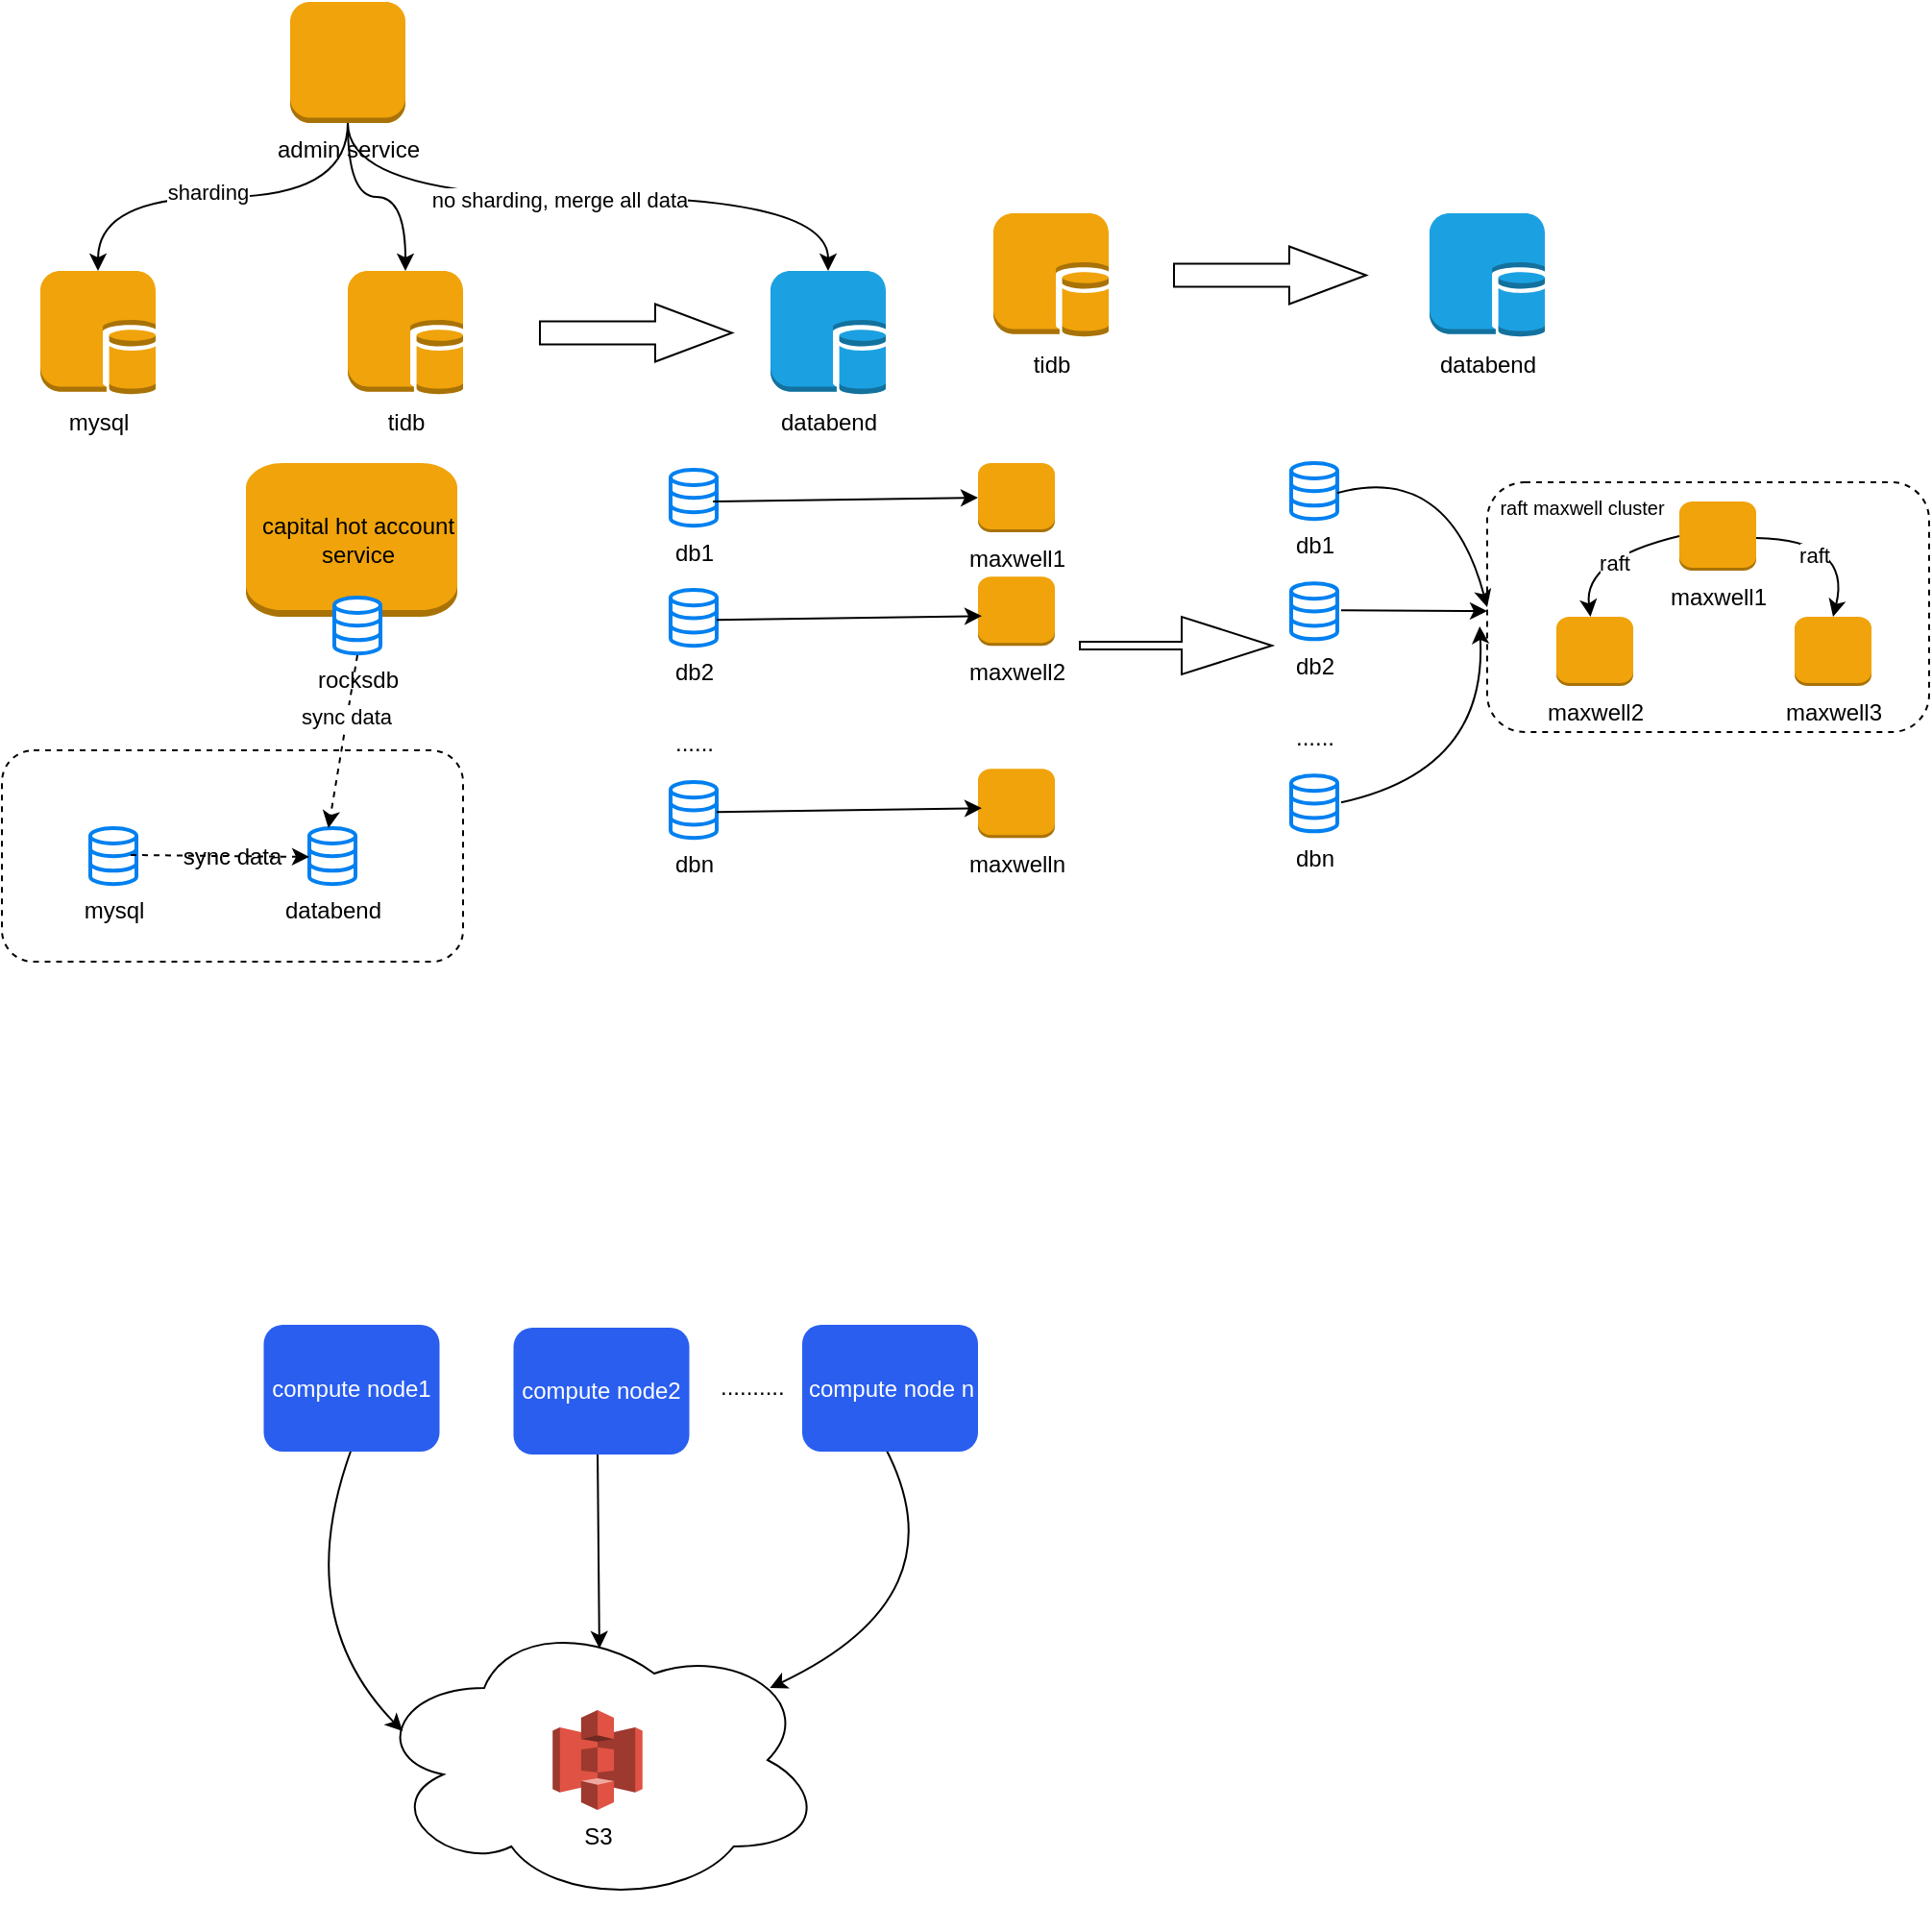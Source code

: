 <mxfile version="22.1.5" type="github">
  <diagram name="第 1 页" id="1BEC1NTxo78naEWhqVpl">
    <mxGraphModel dx="858" dy="509" grid="1" gridSize="10" guides="1" tooltips="1" connect="1" arrows="1" fold="1" page="1" pageScale="1" pageWidth="827" pageHeight="1169" math="0" shadow="0">
      <root>
        <mxCell id="0" />
        <mxCell id="1" parent="0" />
        <mxCell id="iMVuX8X0MwT_ZD3ftQ2W-7" style="edgeStyle=orthogonalEdgeStyle;orthogonalLoop=1;jettySize=auto;html=1;exitX=0.5;exitY=1;exitDx=0;exitDy=0;exitPerimeter=0;curved=1;" parent="1" source="iMVuX8X0MwT_ZD3ftQ2W-3" target="iMVuX8X0MwT_ZD3ftQ2W-4" edge="1">
          <mxGeometry relative="1" as="geometry" />
        </mxCell>
        <mxCell id="iMVuX8X0MwT_ZD3ftQ2W-28" value="sharding" style="edgeLabel;html=1;align=center;verticalAlign=middle;resizable=0;points=[];" parent="iMVuX8X0MwT_ZD3ftQ2W-7" vertex="1" connectable="0">
          <mxGeometry x="0.087" y="-3" relative="1" as="geometry">
            <mxPoint x="1" as="offset" />
          </mxGeometry>
        </mxCell>
        <mxCell id="iMVuX8X0MwT_ZD3ftQ2W-9" style="edgeStyle=orthogonalEdgeStyle;orthogonalLoop=1;jettySize=auto;html=1;exitX=0.5;exitY=1;exitDx=0;exitDy=0;exitPerimeter=0;curved=1;" parent="1" source="iMVuX8X0MwT_ZD3ftQ2W-3" target="iMVuX8X0MwT_ZD3ftQ2W-5" edge="1">
          <mxGeometry relative="1" as="geometry" />
        </mxCell>
        <mxCell id="iMVuX8X0MwT_ZD3ftQ2W-29" value="no sharding, merge all data" style="edgeLabel;html=1;align=center;verticalAlign=middle;resizable=0;points=[];" parent="iMVuX8X0MwT_ZD3ftQ2W-9" vertex="1" connectable="0">
          <mxGeometry x="-0.098" relative="1" as="geometry">
            <mxPoint x="1" y="1" as="offset" />
          </mxGeometry>
        </mxCell>
        <mxCell id="iMVuX8X0MwT_ZD3ftQ2W-3" value="admin service" style="outlineConnect=0;dashed=0;verticalLabelPosition=bottom;verticalAlign=top;align=center;html=1;shape=mxgraph.aws3.instance;fillColor=#f0a30a;fontColor=#000000;strokeColor=#BD7000;" parent="1" vertex="1">
          <mxGeometry x="150" y="20" width="60" height="63" as="geometry" />
        </mxCell>
        <mxCell id="iMVuX8X0MwT_ZD3ftQ2W-4" value="mysql" style="outlineConnect=0;dashed=0;verticalLabelPosition=bottom;verticalAlign=top;align=center;html=1;shape=mxgraph.aws3.db_on_instance;fillColor=#f0a30a;fontColor=#000000;strokeColor=#BD7000;" parent="1" vertex="1">
          <mxGeometry x="20" y="160" width="60" height="64.5" as="geometry" />
        </mxCell>
        <mxCell id="iMVuX8X0MwT_ZD3ftQ2W-5" value="databend" style="outlineConnect=0;dashed=0;verticalLabelPosition=bottom;verticalAlign=top;align=center;html=1;shape=mxgraph.aws3.db_on_instance;fillColor=#1ba1e2;fontColor=#000000;strokeColor=#006EAF;" parent="1" vertex="1">
          <mxGeometry x="400" y="160" width="60" height="64.5" as="geometry" />
        </mxCell>
        <mxCell id="iMVuX8X0MwT_ZD3ftQ2W-6" value="tidb" style="outlineConnect=0;dashed=0;verticalLabelPosition=bottom;verticalAlign=top;align=center;html=1;shape=mxgraph.aws3.db_on_instance;fillColor=#f0a30a;fontColor=#000000;strokeColor=#BD7000;" parent="1" vertex="1">
          <mxGeometry x="180" y="160" width="60" height="64.5" as="geometry" />
        </mxCell>
        <mxCell id="iMVuX8X0MwT_ZD3ftQ2W-8" style="edgeStyle=orthogonalEdgeStyle;orthogonalLoop=1;jettySize=auto;html=1;exitX=0.5;exitY=1;exitDx=0;exitDy=0;exitPerimeter=0;entryX=0.5;entryY=0;entryDx=0;entryDy=0;entryPerimeter=0;curved=1;" parent="1" source="iMVuX8X0MwT_ZD3ftQ2W-3" target="iMVuX8X0MwT_ZD3ftQ2W-6" edge="1">
          <mxGeometry relative="1" as="geometry" />
        </mxCell>
        <mxCell id="iMVuX8X0MwT_ZD3ftQ2W-10" value="" style="html=1;shadow=0;dashed=0;align=center;verticalAlign=middle;shape=mxgraph.arrows2.arrow;dy=0.6;dx=40;notch=0;" parent="1" vertex="1">
          <mxGeometry x="280" y="177.25" width="100" height="30" as="geometry" />
        </mxCell>
        <mxCell id="iMVuX8X0MwT_ZD3ftQ2W-11" value="tidb" style="outlineConnect=0;dashed=0;verticalLabelPosition=bottom;verticalAlign=top;align=center;html=1;shape=mxgraph.aws3.db_on_instance;fillColor=#f0a30a;fontColor=#000000;strokeColor=#BD7000;" parent="1" vertex="1">
          <mxGeometry x="516" y="130" width="60" height="64.5" as="geometry" />
        </mxCell>
        <mxCell id="iMVuX8X0MwT_ZD3ftQ2W-12" value="" style="html=1;shadow=0;dashed=0;align=center;verticalAlign=middle;shape=mxgraph.arrows2.arrow;dy=0.6;dx=40;notch=0;" parent="1" vertex="1">
          <mxGeometry x="610" y="147.25" width="100" height="30" as="geometry" />
        </mxCell>
        <mxCell id="iMVuX8X0MwT_ZD3ftQ2W-13" value="databend" style="outlineConnect=0;dashed=0;verticalLabelPosition=bottom;verticalAlign=top;align=center;html=1;shape=mxgraph.aws3.db_on_instance;fillColor=#1ba1e2;fontColor=#000000;strokeColor=#006EAF;" parent="1" vertex="1">
          <mxGeometry x="743" y="130" width="60" height="64.5" as="geometry" />
        </mxCell>
        <mxCell id="iMVuX8X0MwT_ZD3ftQ2W-18" value="" style="outlineConnect=0;dashed=0;verticalLabelPosition=bottom;verticalAlign=top;align=center;html=1;shape=mxgraph.aws3.instance;fillColor=#f0a30a;fontColor=#000000;strokeColor=#BD7000;" parent="1" vertex="1">
          <mxGeometry x="127" y="260" width="110" height="80" as="geometry" />
        </mxCell>
        <mxCell id="iMVuX8X0MwT_ZD3ftQ2W-20" value="rocksdb" style="html=1;verticalLabelPosition=bottom;align=center;labelBackgroundColor=#ffffff;verticalAlign=top;strokeWidth=2;strokeColor=#0080F0;shadow=0;dashed=0;shape=mxgraph.ios7.icons.data;" parent="1" vertex="1">
          <mxGeometry x="173" y="330" width="24" height="29.1" as="geometry" />
        </mxCell>
        <mxCell id="iMVuX8X0MwT_ZD3ftQ2W-21" value="sync data" style="rounded=1;whiteSpace=wrap;html=1;dashed=1;" parent="1" vertex="1">
          <mxGeometry y="409.55" width="240" height="110" as="geometry" />
        </mxCell>
        <mxCell id="iMVuX8X0MwT_ZD3ftQ2W-22" value="mysql" style="html=1;verticalLabelPosition=bottom;align=center;labelBackgroundColor=#ffffff;verticalAlign=top;strokeWidth=2;strokeColor=#0080F0;shadow=0;dashed=0;shape=mxgraph.ios7.icons.data;" parent="1" vertex="1">
          <mxGeometry x="46" y="450" width="24" height="29.1" as="geometry" />
        </mxCell>
        <mxCell id="iMVuX8X0MwT_ZD3ftQ2W-23" value="databend" style="html=1;verticalLabelPosition=bottom;align=center;labelBackgroundColor=#ffffff;verticalAlign=top;strokeWidth=2;strokeColor=#0080F0;shadow=0;dashed=0;shape=mxgraph.ios7.icons.data;" parent="1" vertex="1">
          <mxGeometry x="160" y="450" width="24" height="29.1" as="geometry" />
        </mxCell>
        <mxCell id="iMVuX8X0MwT_ZD3ftQ2W-24" value="" style="endArrow=classic;html=1;rounded=0;entryX=0;entryY=0.515;entryDx=0;entryDy=0;entryPerimeter=0;exitX=0.875;exitY=0.481;exitDx=0;exitDy=0;exitPerimeter=0;dashed=1;" parent="1" source="iMVuX8X0MwT_ZD3ftQ2W-22" target="iMVuX8X0MwT_ZD3ftQ2W-23" edge="1">
          <mxGeometry width="50" height="50" relative="1" as="geometry">
            <mxPoint x="70" y="470" as="sourcePoint" />
            <mxPoint x="120" y="420" as="targetPoint" />
          </mxGeometry>
        </mxCell>
        <mxCell id="iMVuX8X0MwT_ZD3ftQ2W-25" value="capital hot account &lt;br&gt;service" style="text;html=1;align=center;verticalAlign=middle;resizable=0;points=[];autosize=1;strokeColor=none;fillColor=none;" parent="1" vertex="1">
          <mxGeometry x="125" y="280" width="120" height="40" as="geometry" />
        </mxCell>
        <mxCell id="iMVuX8X0MwT_ZD3ftQ2W-26" value="" style="endArrow=classic;html=1;entryX=0.708;entryY=0.368;entryDx=0;entryDy=0;entryPerimeter=0;dashed=1;curved=1;" parent="1" target="iMVuX8X0MwT_ZD3ftQ2W-21" edge="1">
          <mxGeometry width="50" height="50" relative="1" as="geometry">
            <mxPoint x="185" y="360" as="sourcePoint" />
            <mxPoint x="310" y="340" as="targetPoint" />
          </mxGeometry>
        </mxCell>
        <mxCell id="iMVuX8X0MwT_ZD3ftQ2W-27" value="sync data" style="edgeLabel;html=1;align=center;verticalAlign=middle;resizable=0;points=[];" parent="iMVuX8X0MwT_ZD3ftQ2W-26" vertex="1" connectable="0">
          <mxGeometry x="-0.287" y="-1" relative="1" as="geometry">
            <mxPoint as="offset" />
          </mxGeometry>
        </mxCell>
        <mxCell id="iMVuX8X0MwT_ZD3ftQ2W-30" value="db1" style="html=1;verticalLabelPosition=bottom;align=center;labelBackgroundColor=#ffffff;verticalAlign=top;strokeWidth=2;strokeColor=#0080F0;shadow=0;dashed=0;shape=mxgraph.ios7.icons.data;" parent="1" vertex="1">
          <mxGeometry x="348" y="263.48" width="24" height="29.1" as="geometry" />
        </mxCell>
        <mxCell id="iMVuX8X0MwT_ZD3ftQ2W-31" value="db2" style="html=1;verticalLabelPosition=bottom;align=center;labelBackgroundColor=#ffffff;verticalAlign=top;strokeWidth=2;strokeColor=#0080F0;shadow=0;dashed=0;shape=mxgraph.ios7.icons.data;" parent="1" vertex="1">
          <mxGeometry x="348" y="326.05" width="24" height="29.1" as="geometry" />
        </mxCell>
        <mxCell id="iMVuX8X0MwT_ZD3ftQ2W-32" value="dbn" style="html=1;verticalLabelPosition=bottom;align=center;labelBackgroundColor=#ffffff;verticalAlign=top;strokeWidth=2;strokeColor=#0080F0;shadow=0;dashed=0;shape=mxgraph.ios7.icons.data;" parent="1" vertex="1">
          <mxGeometry x="348" y="426.05" width="24" height="29.1" as="geometry" />
        </mxCell>
        <mxCell id="iMVuX8X0MwT_ZD3ftQ2W-33" value="......" style="text;html=1;align=center;verticalAlign=middle;resizable=0;points=[];autosize=1;strokeColor=none;fillColor=none;" parent="1" vertex="1">
          <mxGeometry x="340" y="391.05" width="40" height="30" as="geometry" />
        </mxCell>
        <mxCell id="iMVuX8X0MwT_ZD3ftQ2W-34" value="maxwell1" style="outlineConnect=0;dashed=0;verticalLabelPosition=bottom;verticalAlign=top;align=center;html=1;shape=mxgraph.aws3.instance;fillColor=#f0a30a;fontColor=#000000;strokeColor=#BD7000;" parent="1" vertex="1">
          <mxGeometry x="508" y="260" width="40" height="36.05" as="geometry" />
        </mxCell>
        <mxCell id="iMVuX8X0MwT_ZD3ftQ2W-35" value="maxwell2" style="outlineConnect=0;dashed=0;verticalLabelPosition=bottom;verticalAlign=top;align=center;html=1;shape=mxgraph.aws3.instance;fillColor=#f0a30a;fontColor=#000000;strokeColor=#BD7000;" parent="1" vertex="1">
          <mxGeometry x="508" y="319.1" width="40" height="36.05" as="geometry" />
        </mxCell>
        <mxCell id="iMVuX8X0MwT_ZD3ftQ2W-36" value="maxwelln" style="outlineConnect=0;dashed=0;verticalLabelPosition=bottom;verticalAlign=top;align=center;html=1;shape=mxgraph.aws3.instance;fillColor=#f0a30a;fontColor=#000000;strokeColor=#BD7000;" parent="1" vertex="1">
          <mxGeometry x="508" y="419.1" width="40" height="36.05" as="geometry" />
        </mxCell>
        <mxCell id="iMVuX8X0MwT_ZD3ftQ2W-38" value="" style="endArrow=classic;html=1;rounded=0;exitX=0.917;exitY=0.569;exitDx=0;exitDy=0;exitPerimeter=0;entryX=0;entryY=0.5;entryDx=0;entryDy=0;entryPerimeter=0;" parent="1" source="iMVuX8X0MwT_ZD3ftQ2W-30" target="iMVuX8X0MwT_ZD3ftQ2W-34" edge="1">
          <mxGeometry width="50" height="50" relative="1" as="geometry">
            <mxPoint x="448" y="266.05" as="sourcePoint" />
            <mxPoint x="498" y="216.05" as="targetPoint" />
          </mxGeometry>
        </mxCell>
        <mxCell id="iMVuX8X0MwT_ZD3ftQ2W-39" value="" style="endArrow=classic;html=1;rounded=0;exitX=0.917;exitY=0.569;exitDx=0;exitDy=0;exitPerimeter=0;entryX=0;entryY=0.5;entryDx=0;entryDy=0;entryPerimeter=0;" parent="1" edge="1">
          <mxGeometry width="50" height="50" relative="1" as="geometry">
            <mxPoint x="372" y="341.6" as="sourcePoint" />
            <mxPoint x="510" y="339.6" as="targetPoint" />
          </mxGeometry>
        </mxCell>
        <mxCell id="iMVuX8X0MwT_ZD3ftQ2W-40" value="" style="endArrow=classic;html=1;rounded=0;exitX=0.917;exitY=0.569;exitDx=0;exitDy=0;exitPerimeter=0;entryX=0;entryY=0.5;entryDx=0;entryDy=0;entryPerimeter=0;" parent="1" edge="1">
          <mxGeometry width="50" height="50" relative="1" as="geometry">
            <mxPoint x="372" y="441.6" as="sourcePoint" />
            <mxPoint x="510" y="439.6" as="targetPoint" />
          </mxGeometry>
        </mxCell>
        <mxCell id="iMVuX8X0MwT_ZD3ftQ2W-41" value="db1" style="html=1;verticalLabelPosition=bottom;align=center;labelBackgroundColor=#ffffff;verticalAlign=top;strokeWidth=2;strokeColor=#0080F0;shadow=0;dashed=0;shape=mxgraph.ios7.icons.data;" parent="1" vertex="1">
          <mxGeometry x="671" y="260" width="24" height="29.1" as="geometry" />
        </mxCell>
        <mxCell id="iMVuX8X0MwT_ZD3ftQ2W-42" value="db2" style="html=1;verticalLabelPosition=bottom;align=center;labelBackgroundColor=#ffffff;verticalAlign=top;strokeWidth=2;strokeColor=#0080F0;shadow=0;dashed=0;shape=mxgraph.ios7.icons.data;" parent="1" vertex="1">
          <mxGeometry x="671" y="322.57" width="24" height="29.1" as="geometry" />
        </mxCell>
        <mxCell id="iMVuX8X0MwT_ZD3ftQ2W-43" value="dbn" style="html=1;verticalLabelPosition=bottom;align=center;labelBackgroundColor=#ffffff;verticalAlign=top;strokeWidth=2;strokeColor=#0080F0;shadow=0;dashed=0;shape=mxgraph.ios7.icons.data;" parent="1" vertex="1">
          <mxGeometry x="671" y="422.57" width="24" height="29.1" as="geometry" />
        </mxCell>
        <mxCell id="iMVuX8X0MwT_ZD3ftQ2W-44" value="......" style="text;html=1;align=center;verticalAlign=middle;resizable=0;points=[];autosize=1;strokeColor=none;fillColor=none;" parent="1" vertex="1">
          <mxGeometry x="663" y="387.57" width="40" height="30" as="geometry" />
        </mxCell>
        <mxCell id="iMVuX8X0MwT_ZD3ftQ2W-45" value="" style="rounded=1;whiteSpace=wrap;html=1;dashed=1;" parent="1" vertex="1">
          <mxGeometry x="773" y="270" width="230" height="130" as="geometry" />
        </mxCell>
        <mxCell id="iMVuX8X0MwT_ZD3ftQ2W-46" value="maxwell1" style="outlineConnect=0;dashed=0;verticalLabelPosition=bottom;verticalAlign=top;align=center;html=1;shape=mxgraph.aws3.instance;fillColor=#f0a30a;fontColor=#000000;strokeColor=#BD7000;" parent="1" vertex="1">
          <mxGeometry x="873" y="280" width="40" height="36.05" as="geometry" />
        </mxCell>
        <mxCell id="iMVuX8X0MwT_ZD3ftQ2W-47" value="maxwell2" style="outlineConnect=0;dashed=0;verticalLabelPosition=bottom;verticalAlign=top;align=center;html=1;shape=mxgraph.aws3.instance;fillColor=#f0a30a;fontColor=#000000;strokeColor=#BD7000;" parent="1" vertex="1">
          <mxGeometry x="809" y="340" width="40" height="36.05" as="geometry" />
        </mxCell>
        <mxCell id="iMVuX8X0MwT_ZD3ftQ2W-48" value="maxwell3" style="outlineConnect=0;dashed=0;verticalLabelPosition=bottom;verticalAlign=top;align=center;html=1;shape=mxgraph.aws3.instance;fillColor=#f0a30a;fontColor=#000000;strokeColor=#BD7000;" parent="1" vertex="1">
          <mxGeometry x="933" y="340" width="40" height="36.05" as="geometry" />
        </mxCell>
        <mxCell id="iMVuX8X0MwT_ZD3ftQ2W-50" value="" style="endArrow=classic;html=1;exitX=0;exitY=0.5;exitDx=0;exitDy=0;exitPerimeter=0;curved=1;" parent="1" source="iMVuX8X0MwT_ZD3ftQ2W-46" target="iMVuX8X0MwT_ZD3ftQ2W-47" edge="1">
          <mxGeometry width="50" height="50" relative="1" as="geometry">
            <mxPoint x="809" y="232" as="sourcePoint" />
            <mxPoint x="947" y="230" as="targetPoint" />
            <Array as="points">
              <mxPoint x="823" y="310" />
            </Array>
          </mxGeometry>
        </mxCell>
        <mxCell id="iMVuX8X0MwT_ZD3ftQ2W-53" value="raft" style="edgeLabel;html=1;align=center;verticalAlign=middle;resizable=0;points=[];" parent="iMVuX8X0MwT_ZD3ftQ2W-50" vertex="1" connectable="0">
          <mxGeometry x="-0.116" y="5" relative="1" as="geometry">
            <mxPoint as="offset" />
          </mxGeometry>
        </mxCell>
        <mxCell id="iMVuX8X0MwT_ZD3ftQ2W-52" value="" style="endArrow=classic;html=1;exitX=0.917;exitY=0.569;exitDx=0;exitDy=0;exitPerimeter=0;entryX=0.5;entryY=0;entryDx=0;entryDy=0;entryPerimeter=0;curved=1;" parent="1" target="iMVuX8X0MwT_ZD3ftQ2W-48" edge="1">
          <mxGeometry width="50" height="50" relative="1" as="geometry">
            <mxPoint x="913" y="299.03" as="sourcePoint" />
            <mxPoint x="1051" y="297.03" as="targetPoint" />
            <Array as="points">
              <mxPoint x="963" y="300" />
            </Array>
          </mxGeometry>
        </mxCell>
        <mxCell id="iMVuX8X0MwT_ZD3ftQ2W-54" value="raft" style="edgeLabel;html=1;align=center;verticalAlign=middle;resizable=0;points=[];" parent="iMVuX8X0MwT_ZD3ftQ2W-52" vertex="1" connectable="0">
          <mxGeometry x="-0.339" y="-8" relative="1" as="geometry">
            <mxPoint as="offset" />
          </mxGeometry>
        </mxCell>
        <mxCell id="iMVuX8X0MwT_ZD3ftQ2W-55" value="" style="endArrow=classic;html=1;exitX=0.917;exitY=0.569;exitDx=0;exitDy=0;exitPerimeter=0;entryX=0;entryY=0.5;entryDx=0;entryDy=0;curved=1;" parent="1" target="iMVuX8X0MwT_ZD3ftQ2W-45" edge="1">
          <mxGeometry width="50" height="50" relative="1" as="geometry">
            <mxPoint x="695" y="275.55" as="sourcePoint" />
            <mxPoint x="833" y="273.55" as="targetPoint" />
            <Array as="points">
              <mxPoint x="753" y="260" />
            </Array>
          </mxGeometry>
        </mxCell>
        <mxCell id="iMVuX8X0MwT_ZD3ftQ2W-56" value="" style="endArrow=classic;html=1;rounded=0;exitX=0.917;exitY=0.569;exitDx=0;exitDy=0;exitPerimeter=0;" parent="1" edge="1">
          <mxGeometry width="50" height="50" relative="1" as="geometry">
            <mxPoint x="697" y="336.62" as="sourcePoint" />
            <mxPoint x="773" y="337" as="targetPoint" />
          </mxGeometry>
        </mxCell>
        <mxCell id="iMVuX8X0MwT_ZD3ftQ2W-57" value="" style="endArrow=classic;html=1;exitX=0.917;exitY=0.569;exitDx=0;exitDy=0;exitPerimeter=0;entryX=-0.017;entryY=0.577;entryDx=0;entryDy=0;entryPerimeter=0;curved=1;" parent="1" target="iMVuX8X0MwT_ZD3ftQ2W-45" edge="1">
          <mxGeometry width="50" height="50" relative="1" as="geometry">
            <mxPoint x="697" y="436.62" as="sourcePoint" />
            <mxPoint x="773" y="437" as="targetPoint" />
            <Array as="points">
              <mxPoint x="773" y="420" />
            </Array>
          </mxGeometry>
        </mxCell>
        <mxCell id="iMVuX8X0MwT_ZD3ftQ2W-58" value="" style="html=1;shadow=0;dashed=0;align=center;verticalAlign=middle;shape=mxgraph.arrows2.arrow;dy=0.87;dx=47;notch=0;" parent="1" vertex="1">
          <mxGeometry x="561" y="340" width="100" height="30" as="geometry" />
        </mxCell>
        <mxCell id="iMVuX8X0MwT_ZD3ftQ2W-59" value="raft maxwell cluster" style="text;html=1;align=center;verticalAlign=middle;resizable=0;points=[];autosize=1;strokeColor=none;fillColor=none;fontSize=10;" parent="1" vertex="1">
          <mxGeometry x="767" y="267.58" width="110" height="30" as="geometry" />
        </mxCell>
        <mxCell id="iMVuX8X0MwT_ZD3ftQ2W-65" value="" style="ellipse;shape=cloud;whiteSpace=wrap;html=1;" parent="1" vertex="1">
          <mxGeometry x="192" y="860" width="236" height="150" as="geometry" />
        </mxCell>
        <mxCell id="iMVuX8X0MwT_ZD3ftQ2W-68" value="" style="endArrow=classic;html=1;entryX=0.07;entryY=0.4;entryDx=0;entryDy=0;entryPerimeter=0;exitX=0.5;exitY=1;exitDx=0;exitDy=0;exitPerimeter=0;curved=1;" parent="1" target="iMVuX8X0MwT_ZD3ftQ2W-65" edge="1">
          <mxGeometry width="50" height="50" relative="1" as="geometry">
            <mxPoint x="182" y="773" as="sourcePoint" />
            <mxPoint x="160" y="820" as="targetPoint" />
            <Array as="points">
              <mxPoint x="150" y="860" />
            </Array>
          </mxGeometry>
        </mxCell>
        <mxCell id="iMVuX8X0MwT_ZD3ftQ2W-71" value="" style="endArrow=classic;html=1;rounded=0;exitX=0.5;exitY=1;exitDx=0;exitDy=0;exitPerimeter=0;entryX=0.504;entryY=0.113;entryDx=0;entryDy=0;entryPerimeter=0;" parent="1" target="iMVuX8X0MwT_ZD3ftQ2W-65" edge="1">
          <mxGeometry width="50" height="50" relative="1" as="geometry">
            <mxPoint x="310" y="773" as="sourcePoint" />
            <mxPoint x="410" y="800" as="targetPoint" />
          </mxGeometry>
        </mxCell>
        <mxCell id="iMVuX8X0MwT_ZD3ftQ2W-73" value="" style="endArrow=classic;html=1;exitX=0.5;exitY=1;exitDx=0;exitDy=0;exitPerimeter=0;entryX=0.88;entryY=0.25;entryDx=0;entryDy=0;entryPerimeter=0;curved=1;" parent="1" target="iMVuX8X0MwT_ZD3ftQ2W-65" edge="1">
          <mxGeometry width="50" height="50" relative="1" as="geometry">
            <mxPoint x="460" y="773" as="sourcePoint" />
            <mxPoint x="461" y="877" as="targetPoint" />
            <Array as="points">
              <mxPoint x="500" y="850" />
            </Array>
          </mxGeometry>
        </mxCell>
        <mxCell id="iMVuX8X0MwT_ZD3ftQ2W-77" value=".........." style="text;whiteSpace=wrap;" parent="1" vertex="1">
          <mxGeometry x="372" y="726.5" width="42" height="30" as="geometry" />
        </mxCell>
        <mxCell id="L-PDm-o4I0clJrW_7A9i-2" value="compute node1" style="rounded=1;whiteSpace=wrap;html=1;fillColor=#295EEF;fontColor=#ffffff;strokeColor=none;" vertex="1" parent="1">
          <mxGeometry x="136.25" y="708.5" width="91.5" height="66" as="geometry" />
        </mxCell>
        <mxCell id="L-PDm-o4I0clJrW_7A9i-3" value="compute node2" style="rounded=1;whiteSpace=wrap;html=1;fillColor=#295EEF;fontColor=#ffffff;strokeColor=none;" vertex="1" parent="1">
          <mxGeometry x="266.25" y="710" width="91.5" height="66" as="geometry" />
        </mxCell>
        <mxCell id="L-PDm-o4I0clJrW_7A9i-4" value="compute node n" style="rounded=1;whiteSpace=wrap;html=1;fillColor=#295EEF;fontColor=#ffffff;strokeColor=none;" vertex="1" parent="1">
          <mxGeometry x="416.5" y="708.5" width="91.5" height="66" as="geometry" />
        </mxCell>
        <mxCell id="L-PDm-o4I0clJrW_7A9i-5" value="S3" style="outlineConnect=0;dashed=0;verticalLabelPosition=bottom;verticalAlign=top;align=center;html=1;shape=mxgraph.aws3.s3;fillColor=#E05243;gradientColor=none;" vertex="1" parent="1">
          <mxGeometry x="286.63" y="909" width="46.75" height="52" as="geometry" />
        </mxCell>
      </root>
    </mxGraphModel>
  </diagram>
</mxfile>
